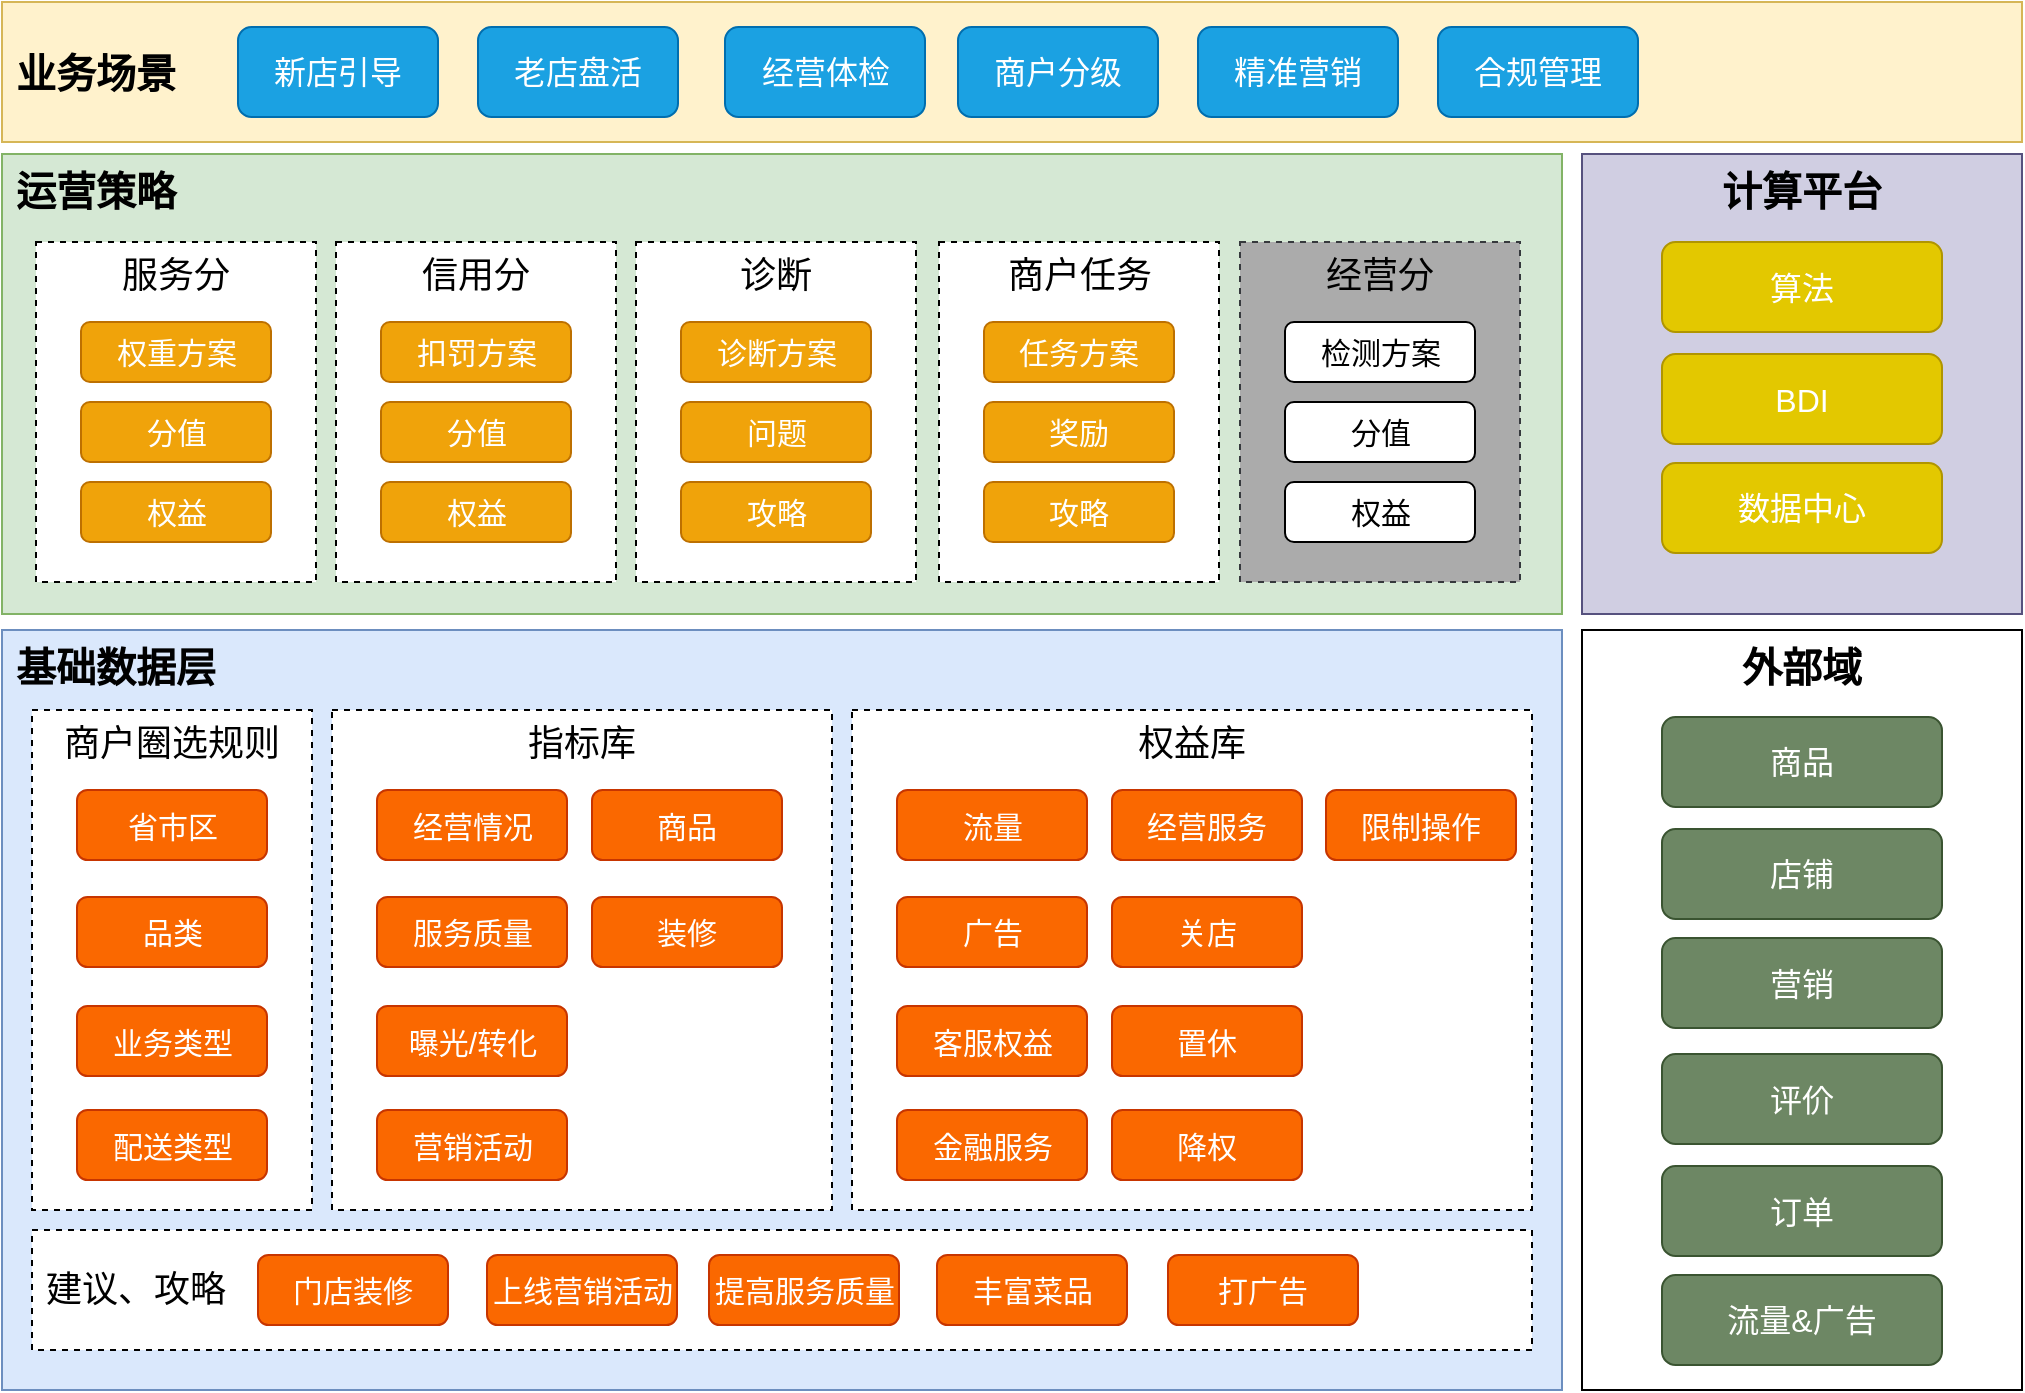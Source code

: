 <mxfile version="12.4.8" type="github" pages="2"><diagram id="WJ-r7in9K1am7M6QAXYI" name="业务架构"><mxGraphModel dx="1074" dy="536" grid="1" gridSize="10" guides="1" tooltips="1" connect="1" arrows="1" fold="1" page="1" pageScale="1" pageWidth="827" pageHeight="1169" math="0" shadow="0"><root><mxCell id="0"/><mxCell id="1" parent="0"/><mxCell id="UYdZ31zDUAflL7KqI_Mj-1" value="业务场景" style="rounded=0;whiteSpace=wrap;html=1;fillColor=#fff2cc;strokeColor=#d6b656;fontSize=20;fontStyle=1;align=left;spacingLeft=5;" vertex="1" parent="1"><mxGeometry x="10" y="10" width="1010" height="70" as="geometry"/></mxCell><mxCell id="UYdZ31zDUAflL7KqI_Mj-2" value="新店引导" style="rounded=1;whiteSpace=wrap;html=1;fontSize=16;align=center;fillColor=#1ba1e2;strokeColor=#006EAF;fontColor=#ffffff;" vertex="1" parent="1"><mxGeometry x="128" y="22.5" width="100" height="45" as="geometry"/></mxCell><mxCell id="UYdZ31zDUAflL7KqI_Mj-3" value="老店盘活" style="rounded=1;whiteSpace=wrap;html=1;fontSize=16;align=center;fillColor=#1ba1e2;strokeColor=#006EAF;fontColor=#ffffff;" vertex="1" parent="1"><mxGeometry x="248" y="22.5" width="100" height="45" as="geometry"/></mxCell><mxCell id="UYdZ31zDUAflL7KqI_Mj-4" value="经营体检" style="rounded=1;whiteSpace=wrap;html=1;fontSize=16;align=center;fillColor=#1ba1e2;strokeColor=#006EAF;fontColor=#ffffff;" vertex="1" parent="1"><mxGeometry x="371.5" y="22.5" width="100" height="45" as="geometry"/></mxCell><mxCell id="UYdZ31zDUAflL7KqI_Mj-5" value="商户分级" style="rounded=1;whiteSpace=wrap;html=1;fontSize=16;align=center;fillColor=#1ba1e2;strokeColor=#006EAF;fontColor=#ffffff;" vertex="1" parent="1"><mxGeometry x="488" y="22.5" width="100" height="45" as="geometry"/></mxCell><mxCell id="UYdZ31zDUAflL7KqI_Mj-6" value="精准营销" style="rounded=1;whiteSpace=wrap;html=1;fontSize=16;align=center;fillColor=#1ba1e2;strokeColor=#006EAF;fontColor=#ffffff;" vertex="1" parent="1"><mxGeometry x="608" y="22.5" width="100" height="45" as="geometry"/></mxCell><mxCell id="UYdZ31zDUAflL7KqI_Mj-7" value="合规管理" style="rounded=1;whiteSpace=wrap;html=1;fontSize=16;align=center;fillColor=#1ba1e2;strokeColor=#006EAF;fontColor=#ffffff;" vertex="1" parent="1"><mxGeometry x="728" y="22.5" width="100" height="45" as="geometry"/></mxCell><mxCell id="UYdZ31zDUAflL7KqI_Mj-8" value="运营策略" style="rounded=0;whiteSpace=wrap;html=1;fontSize=20;align=left;fillColor=#d5e8d4;strokeColor=#82b366;fontStyle=1;verticalAlign=top;spacingLeft=5;" vertex="1" parent="1"><mxGeometry x="10" y="86" width="780" height="230" as="geometry"/></mxCell><mxCell id="UYdZ31zDUAflL7KqI_Mj-9" value="基础数据层" style="rounded=0;whiteSpace=wrap;html=1;fontSize=20;align=left;fillColor=#dae8fc;strokeColor=#6c8ebf;fontStyle=1;verticalAlign=top;spacingLeft=5;" vertex="1" parent="1"><mxGeometry x="10" y="324" width="780" height="380" as="geometry"/></mxCell><mxCell id="UYdZ31zDUAflL7KqI_Mj-10" value="计算平台" style="rounded=0;whiteSpace=wrap;html=1;fontSize=20;align=center;fillColor=#d0cee2;strokeColor=#56517e;fontStyle=1;verticalAlign=top;" vertex="1" parent="1"><mxGeometry x="800" y="86" width="220" height="230" as="geometry"/></mxCell><mxCell id="UYdZ31zDUAflL7KqI_Mj-11" value="外部域" style="rounded=0;whiteSpace=wrap;html=1;fontSize=20;align=center;verticalAlign=top;fontStyle=1" vertex="1" parent="1"><mxGeometry x="800" y="324" width="220" height="380" as="geometry"/></mxCell><mxCell id="UYdZ31zDUAflL7KqI_Mj-12" value="服务分" style="rounded=0;whiteSpace=wrap;html=1;fontSize=18;align=center;verticalAlign=top;dashed=1;" vertex="1" parent="1"><mxGeometry x="27" y="130" width="140" height="170" as="geometry"/></mxCell><mxCell id="UYdZ31zDUAflL7KqI_Mj-13" value="权重方案" style="rounded=1;whiteSpace=wrap;html=1;fontSize=15;align=center;fillColor=#f0a30a;strokeColor=#BD7000;fontColor=#ffffff;" vertex="1" parent="1"><mxGeometry x="49.5" y="170" width="95" height="30" as="geometry"/></mxCell><mxCell id="UYdZ31zDUAflL7KqI_Mj-14" value="分值" style="rounded=1;whiteSpace=wrap;html=1;fontSize=15;align=center;fillColor=#f0a30a;strokeColor=#BD7000;fontColor=#ffffff;" vertex="1" parent="1"><mxGeometry x="49.5" y="210" width="95" height="30" as="geometry"/></mxCell><mxCell id="UYdZ31zDUAflL7KqI_Mj-15" value="权益" style="rounded=1;whiteSpace=wrap;html=1;fontSize=15;align=center;fillColor=#f0a30a;strokeColor=#BD7000;fontColor=#ffffff;" vertex="1" parent="1"><mxGeometry x="49.5" y="250" width="95" height="30" as="geometry"/></mxCell><mxCell id="UYdZ31zDUAflL7KqI_Mj-16" value="信用分" style="rounded=0;whiteSpace=wrap;html=1;fontSize=18;align=center;verticalAlign=top;dashed=1;" vertex="1" parent="1"><mxGeometry x="177" y="130" width="140" height="170" as="geometry"/></mxCell><mxCell id="UYdZ31zDUAflL7KqI_Mj-17" value="扣罚方案" style="rounded=1;whiteSpace=wrap;html=1;fontSize=15;align=center;fillColor=#f0a30a;strokeColor=#BD7000;fontColor=#ffffff;" vertex="1" parent="1"><mxGeometry x="199.5" y="170" width="95" height="30" as="geometry"/></mxCell><mxCell id="UYdZ31zDUAflL7KqI_Mj-18" value="分值" style="rounded=1;whiteSpace=wrap;html=1;fontSize=15;align=center;fillColor=#f0a30a;strokeColor=#BD7000;fontColor=#ffffff;" vertex="1" parent="1"><mxGeometry x="199.5" y="210" width="95" height="30" as="geometry"/></mxCell><mxCell id="UYdZ31zDUAflL7KqI_Mj-19" value="权益" style="rounded=1;whiteSpace=wrap;html=1;fontSize=15;align=center;fillColor=#f0a30a;strokeColor=#BD7000;fontColor=#ffffff;" vertex="1" parent="1"><mxGeometry x="199.5" y="250" width="95" height="30" as="geometry"/></mxCell><mxCell id="UYdZ31zDUAflL7KqI_Mj-20" value="诊断" style="rounded=0;whiteSpace=wrap;html=1;fontSize=18;align=center;verticalAlign=top;dashed=1;" vertex="1" parent="1"><mxGeometry x="327" y="130" width="140" height="170" as="geometry"/></mxCell><mxCell id="UYdZ31zDUAflL7KqI_Mj-21" value="诊断方案" style="rounded=1;whiteSpace=wrap;html=1;fontSize=15;align=center;fillColor=#f0a30a;strokeColor=#BD7000;fontColor=#ffffff;" vertex="1" parent="1"><mxGeometry x="349.5" y="170" width="95" height="30" as="geometry"/></mxCell><mxCell id="UYdZ31zDUAflL7KqI_Mj-22" value="问题" style="rounded=1;whiteSpace=wrap;html=1;fontSize=15;align=center;fillColor=#f0a30a;strokeColor=#BD7000;fontColor=#ffffff;" vertex="1" parent="1"><mxGeometry x="349.5" y="210" width="95" height="30" as="geometry"/></mxCell><mxCell id="UYdZ31zDUAflL7KqI_Mj-23" value="攻略" style="rounded=1;whiteSpace=wrap;html=1;fontSize=15;align=center;fillColor=#f0a30a;strokeColor=#BD7000;fontColor=#ffffff;" vertex="1" parent="1"><mxGeometry x="349.5" y="250" width="95" height="30" as="geometry"/></mxCell><mxCell id="UYdZ31zDUAflL7KqI_Mj-24" value="商户任务" style="rounded=0;whiteSpace=wrap;html=1;fontSize=18;align=center;verticalAlign=top;dashed=1;" vertex="1" parent="1"><mxGeometry x="478.5" y="130" width="140" height="170" as="geometry"/></mxCell><mxCell id="UYdZ31zDUAflL7KqI_Mj-25" value="任务方案" style="rounded=1;whiteSpace=wrap;html=1;fontSize=15;align=center;fillColor=#f0a30a;strokeColor=#BD7000;fontColor=#ffffff;" vertex="1" parent="1"><mxGeometry x="501" y="170" width="95" height="30" as="geometry"/></mxCell><mxCell id="UYdZ31zDUAflL7KqI_Mj-26" value="奖励" style="rounded=1;whiteSpace=wrap;html=1;fontSize=15;align=center;fillColor=#f0a30a;strokeColor=#BD7000;fontColor=#ffffff;" vertex="1" parent="1"><mxGeometry x="501" y="210" width="95" height="30" as="geometry"/></mxCell><mxCell id="UYdZ31zDUAflL7KqI_Mj-27" value="攻略" style="rounded=1;whiteSpace=wrap;html=1;fontSize=15;align=center;fillColor=#f0a30a;strokeColor=#BD7000;fontColor=#ffffff;" vertex="1" parent="1"><mxGeometry x="501" y="250" width="95" height="30" as="geometry"/></mxCell><mxCell id="UYdZ31zDUAflL7KqI_Mj-28" value="经营分" style="rounded=0;whiteSpace=wrap;html=1;fontSize=18;align=center;verticalAlign=top;dashed=1;fillColor=#ABABAB;strokeColor=#36393d;" vertex="1" parent="1"><mxGeometry x="629" y="130" width="140" height="170" as="geometry"/></mxCell><mxCell id="UYdZ31zDUAflL7KqI_Mj-29" value="检测方案" style="rounded=1;whiteSpace=wrap;html=1;fontSize=15;align=center;" vertex="1" parent="1"><mxGeometry x="651.5" y="170" width="95" height="30" as="geometry"/></mxCell><mxCell id="UYdZ31zDUAflL7KqI_Mj-30" value="分值" style="rounded=1;whiteSpace=wrap;html=1;fontSize=15;align=center;" vertex="1" parent="1"><mxGeometry x="651.5" y="210" width="95" height="30" as="geometry"/></mxCell><mxCell id="UYdZ31zDUAflL7KqI_Mj-31" value="权益" style="rounded=1;whiteSpace=wrap;html=1;fontSize=15;align=center;" vertex="1" parent="1"><mxGeometry x="651.5" y="250" width="95" height="30" as="geometry"/></mxCell><mxCell id="UYdZ31zDUAflL7KqI_Mj-32" value="商户圈选规则" style="rounded=0;whiteSpace=wrap;html=1;fontSize=18;align=center;verticalAlign=top;dashed=1;" vertex="1" parent="1"><mxGeometry x="25" y="364" width="140" height="250" as="geometry"/></mxCell><mxCell id="UYdZ31zDUAflL7KqI_Mj-33" value="省市区" style="rounded=1;whiteSpace=wrap;html=1;fontSize=15;align=center;fillColor=#fa6800;strokeColor=#C73500;fontColor=#ffffff;" vertex="1" parent="1"><mxGeometry x="47.5" y="404" width="95" height="35" as="geometry"/></mxCell><mxCell id="UYdZ31zDUAflL7KqI_Mj-34" value="品类" style="rounded=1;whiteSpace=wrap;html=1;fontSize=15;align=center;fillColor=#fa6800;strokeColor=#C73500;fontColor=#ffffff;" vertex="1" parent="1"><mxGeometry x="47.5" y="457.5" width="95" height="35" as="geometry"/></mxCell><mxCell id="UYdZ31zDUAflL7KqI_Mj-35" value="业务类型" style="rounded=1;whiteSpace=wrap;html=1;fontSize=15;align=center;fillColor=#fa6800;strokeColor=#C73500;fontColor=#ffffff;" vertex="1" parent="1"><mxGeometry x="47.5" y="512" width="95" height="35" as="geometry"/></mxCell><mxCell id="UYdZ31zDUAflL7KqI_Mj-36" value="配送类型" style="rounded=1;whiteSpace=wrap;html=1;fontSize=15;align=center;fillColor=#fa6800;strokeColor=#C73500;fontColor=#ffffff;" vertex="1" parent="1"><mxGeometry x="47.5" y="564" width="95" height="35" as="geometry"/></mxCell><mxCell id="UYdZ31zDUAflL7KqI_Mj-42" value="指标库" style="rounded=0;whiteSpace=wrap;html=1;fontSize=18;align=center;verticalAlign=top;dashed=1;" vertex="1" parent="1"><mxGeometry x="175" y="364" width="250" height="250" as="geometry"/></mxCell><mxCell id="UYdZ31zDUAflL7KqI_Mj-43" value="经营情况" style="rounded=1;whiteSpace=wrap;html=1;fontSize=15;align=center;fillColor=#fa6800;strokeColor=#C73500;fontColor=#ffffff;" vertex="1" parent="1"><mxGeometry x="197.5" y="404" width="95" height="35" as="geometry"/></mxCell><mxCell id="UYdZ31zDUAflL7KqI_Mj-44" value="服务质量" style="rounded=1;whiteSpace=wrap;html=1;fontSize=15;align=center;fillColor=#fa6800;strokeColor=#C73500;fontColor=#ffffff;" vertex="1" parent="1"><mxGeometry x="197.5" y="457.5" width="95" height="35" as="geometry"/></mxCell><mxCell id="UYdZ31zDUAflL7KqI_Mj-45" value="曝光/转化" style="rounded=1;whiteSpace=wrap;html=1;fontSize=15;align=center;fillColor=#fa6800;strokeColor=#C73500;fontColor=#ffffff;" vertex="1" parent="1"><mxGeometry x="197.5" y="512" width="95" height="35" as="geometry"/></mxCell><mxCell id="UYdZ31zDUAflL7KqI_Mj-46" value="营销活动" style="rounded=1;whiteSpace=wrap;html=1;fontSize=15;align=center;fillColor=#fa6800;strokeColor=#C73500;fontColor=#ffffff;" vertex="1" parent="1"><mxGeometry x="197.5" y="564" width="95" height="35" as="geometry"/></mxCell><mxCell id="UYdZ31zDUAflL7KqI_Mj-47" value="商品" style="rounded=1;whiteSpace=wrap;html=1;fontSize=15;align=center;fillColor=#fa6800;strokeColor=#C73500;fontColor=#ffffff;" vertex="1" parent="1"><mxGeometry x="305" y="404" width="95" height="35" as="geometry"/></mxCell><mxCell id="UYdZ31zDUAflL7KqI_Mj-48" value="装修" style="rounded=1;whiteSpace=wrap;html=1;fontSize=15;align=center;fillColor=#fa6800;strokeColor=#C73500;fontColor=#ffffff;" vertex="1" parent="1"><mxGeometry x="305" y="457.5" width="95" height="35" as="geometry"/></mxCell><mxCell id="UYdZ31zDUAflL7KqI_Mj-49" value="权益库" style="rounded=0;whiteSpace=wrap;html=1;fontSize=18;align=center;verticalAlign=top;dashed=1;" vertex="1" parent="1"><mxGeometry x="435" y="364" width="340" height="250" as="geometry"/></mxCell><mxCell id="UYdZ31zDUAflL7KqI_Mj-50" value="流量" style="rounded=1;whiteSpace=wrap;html=1;fontSize=15;align=center;fillColor=#fa6800;strokeColor=#C73500;fontColor=#ffffff;" vertex="1" parent="1"><mxGeometry x="457.5" y="404" width="95" height="35" as="geometry"/></mxCell><mxCell id="UYdZ31zDUAflL7KqI_Mj-51" value="广告" style="rounded=1;whiteSpace=wrap;html=1;fontSize=15;align=center;fillColor=#fa6800;strokeColor=#C73500;fontColor=#ffffff;" vertex="1" parent="1"><mxGeometry x="457.5" y="457.5" width="95" height="35" as="geometry"/></mxCell><mxCell id="UYdZ31zDUAflL7KqI_Mj-52" value="客服权益" style="rounded=1;whiteSpace=wrap;html=1;fontSize=15;align=center;fillColor=#fa6800;strokeColor=#C73500;fontColor=#ffffff;" vertex="1" parent="1"><mxGeometry x="457.5" y="512" width="95" height="35" as="geometry"/></mxCell><mxCell id="UYdZ31zDUAflL7KqI_Mj-53" value="金融服务" style="rounded=1;whiteSpace=wrap;html=1;fontSize=15;align=center;fillColor=#fa6800;strokeColor=#C73500;fontColor=#ffffff;" vertex="1" parent="1"><mxGeometry x="457.5" y="564" width="95" height="35" as="geometry"/></mxCell><mxCell id="UYdZ31zDUAflL7KqI_Mj-54" value="经营服务" style="rounded=1;whiteSpace=wrap;html=1;fontSize=15;align=center;fillColor=#fa6800;strokeColor=#C73500;fontColor=#ffffff;" vertex="1" parent="1"><mxGeometry x="565" y="404" width="95" height="35" as="geometry"/></mxCell><mxCell id="UYdZ31zDUAflL7KqI_Mj-55" value="关店" style="rounded=1;whiteSpace=wrap;html=1;fontSize=15;align=center;fillColor=#fa6800;strokeColor=#C73500;fontColor=#ffffff;" vertex="1" parent="1"><mxGeometry x="565" y="457.5" width="95" height="35" as="geometry"/></mxCell><mxCell id="UYdZ31zDUAflL7KqI_Mj-56" value="置休" style="rounded=1;whiteSpace=wrap;html=1;fontSize=15;align=center;fillColor=#fa6800;strokeColor=#C73500;fontColor=#ffffff;" vertex="1" parent="1"><mxGeometry x="565" y="512" width="95" height="35" as="geometry"/></mxCell><mxCell id="UYdZ31zDUAflL7KqI_Mj-57" value="降权" style="rounded=1;whiteSpace=wrap;html=1;fontSize=15;align=center;fillColor=#fa6800;strokeColor=#C73500;fontColor=#ffffff;" vertex="1" parent="1"><mxGeometry x="565" y="564" width="95" height="35" as="geometry"/></mxCell><mxCell id="UYdZ31zDUAflL7KqI_Mj-58" value="限制操作" style="rounded=1;whiteSpace=wrap;html=1;fontSize=15;align=center;fillColor=#fa6800;strokeColor=#C73500;fontColor=#ffffff;" vertex="1" parent="1"><mxGeometry x="672" y="404" width="95" height="35" as="geometry"/></mxCell><mxCell id="UYdZ31zDUAflL7KqI_Mj-59" value="建议、攻略" style="rounded=0;whiteSpace=wrap;html=1;fontSize=18;align=left;verticalAlign=middle;dashed=1;spacingLeft=5;" vertex="1" parent="1"><mxGeometry x="25" y="624" width="750" height="60" as="geometry"/></mxCell><mxCell id="UYdZ31zDUAflL7KqI_Mj-60" value="门店装修" style="rounded=1;whiteSpace=wrap;html=1;fontSize=15;align=center;fillColor=#fa6800;strokeColor=#C73500;fontColor=#ffffff;" vertex="1" parent="1"><mxGeometry x="138" y="636.5" width="95" height="35" as="geometry"/></mxCell><mxCell id="UYdZ31zDUAflL7KqI_Mj-61" value="上线营销活动" style="rounded=1;whiteSpace=wrap;html=1;fontSize=15;align=center;fillColor=#fa6800;strokeColor=#C73500;fontColor=#ffffff;" vertex="1" parent="1"><mxGeometry x="252.5" y="636.5" width="95" height="35" as="geometry"/></mxCell><mxCell id="UYdZ31zDUAflL7KqI_Mj-62" value="提高服务质量" style="rounded=1;whiteSpace=wrap;html=1;fontSize=15;align=center;fillColor=#fa6800;strokeColor=#C73500;fontColor=#ffffff;" vertex="1" parent="1"><mxGeometry x="363.5" y="636.5" width="95" height="35" as="geometry"/></mxCell><mxCell id="UYdZ31zDUAflL7KqI_Mj-63" value="丰富菜品" style="rounded=1;whiteSpace=wrap;html=1;fontSize=15;align=center;fillColor=#fa6800;strokeColor=#C73500;fontColor=#ffffff;" vertex="1" parent="1"><mxGeometry x="477.5" y="636.5" width="95" height="35" as="geometry"/></mxCell><mxCell id="UYdZ31zDUAflL7KqI_Mj-64" value="打广告" style="rounded=1;whiteSpace=wrap;html=1;fontSize=15;align=center;fillColor=#fa6800;strokeColor=#C73500;fontColor=#ffffff;" vertex="1" parent="1"><mxGeometry x="593" y="636.5" width="95" height="35" as="geometry"/></mxCell><mxCell id="UYdZ31zDUAflL7KqI_Mj-65" value="算法" style="rounded=1;whiteSpace=wrap;html=1;fontSize=16;align=center;fillColor=#e3c800;strokeColor=#B09500;fontColor=#ffffff;" vertex="1" parent="1"><mxGeometry x="840" y="130" width="140" height="45" as="geometry"/></mxCell><mxCell id="UYdZ31zDUAflL7KqI_Mj-66" value="BDI" style="rounded=1;whiteSpace=wrap;html=1;fontSize=16;align=center;fillColor=#e3c800;strokeColor=#B09500;fontColor=#ffffff;" vertex="1" parent="1"><mxGeometry x="840" y="186" width="140" height="45" as="geometry"/></mxCell><mxCell id="UYdZ31zDUAflL7KqI_Mj-67" value="数据中心" style="rounded=1;whiteSpace=wrap;html=1;fontSize=16;align=center;fillColor=#e3c800;strokeColor=#B09500;fontColor=#ffffff;" vertex="1" parent="1"><mxGeometry x="840" y="240.5" width="140" height="45" as="geometry"/></mxCell><mxCell id="UYdZ31zDUAflL7KqI_Mj-68" value="商品" style="rounded=1;whiteSpace=wrap;html=1;fontSize=16;align=center;fillColor=#6d8764;strokeColor=#3A5431;fontColor=#ffffff;" vertex="1" parent="1"><mxGeometry x="840" y="367.5" width="140" height="45" as="geometry"/></mxCell><mxCell id="UYdZ31zDUAflL7KqI_Mj-69" value="店铺" style="rounded=1;whiteSpace=wrap;html=1;fontSize=16;align=center;fillColor=#6d8764;strokeColor=#3A5431;fontColor=#ffffff;" vertex="1" parent="1"><mxGeometry x="840" y="423.5" width="140" height="45" as="geometry"/></mxCell><mxCell id="UYdZ31zDUAflL7KqI_Mj-70" value="营销" style="rounded=1;whiteSpace=wrap;html=1;fontSize=16;align=center;fillColor=#6d8764;strokeColor=#3A5431;fontColor=#ffffff;" vertex="1" parent="1"><mxGeometry x="840" y="478" width="140" height="45" as="geometry"/></mxCell><mxCell id="UYdZ31zDUAflL7KqI_Mj-71" value="评价" style="rounded=1;whiteSpace=wrap;html=1;fontSize=16;align=center;fillColor=#6d8764;strokeColor=#3A5431;fontColor=#ffffff;" vertex="1" parent="1"><mxGeometry x="840" y="536" width="140" height="45" as="geometry"/></mxCell><mxCell id="UYdZ31zDUAflL7KqI_Mj-72" value="订单" style="rounded=1;whiteSpace=wrap;html=1;fontSize=16;align=center;fillColor=#6d8764;strokeColor=#3A5431;fontColor=#ffffff;" vertex="1" parent="1"><mxGeometry x="840" y="592" width="140" height="45" as="geometry"/></mxCell><mxCell id="UYdZ31zDUAflL7KqI_Mj-73" value="流量&amp;amp;广告" style="rounded=1;whiteSpace=wrap;html=1;fontSize=16;align=center;fillColor=#6d8764;strokeColor=#3A5431;fontColor=#ffffff;" vertex="1" parent="1"><mxGeometry x="840" y="646.5" width="140" height="45" as="geometry"/></mxCell></root></mxGraphModel></diagram><diagram id="w1xkjFo-AViEUl3r0gbi" name="应用架构"><mxGraphModel dx="913" dy="456" grid="1" gridSize="10" guides="1" tooltips="1" connect="1" arrows="1" fold="1" page="1" pageScale="1" pageWidth="827" pageHeight="1169" math="0" shadow="0"><root><mxCell id="AJcwI4Nz8Vs9bSuQTL_p-0"/><mxCell id="AJcwI4Nz8Vs9bSuQTL_p-1" parent="AJcwI4Nz8Vs9bSuQTL_p-0"/></root></mxGraphModel></diagram></mxfile>